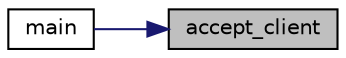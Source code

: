 digraph "accept_client"
{
 // LATEX_PDF_SIZE
  edge [fontname="Helvetica",fontsize="10",labelfontname="Helvetica",labelfontsize="10"];
  node [fontname="Helvetica",fontsize="10",shape=record];
  rankdir="RL";
  Node1 [label="accept_client",height=0.2,width=0.4,color="black", fillcolor="grey75", style="filled", fontcolor="black",tooltip="Accept a new client and add it to the connection_t struct."];
  Node1 -> Node2 [dir="back",color="midnightblue",fontsize="10",style="solid",fontname="Helvetica"];
  Node2 [label="main",height=0.2,width=0.4,color="black", fillcolor="white", style="filled",URL="$epoll-server_8c.html#a0ddf1224851353fc92bfbff6f499fa97",tooltip=" "];
}
